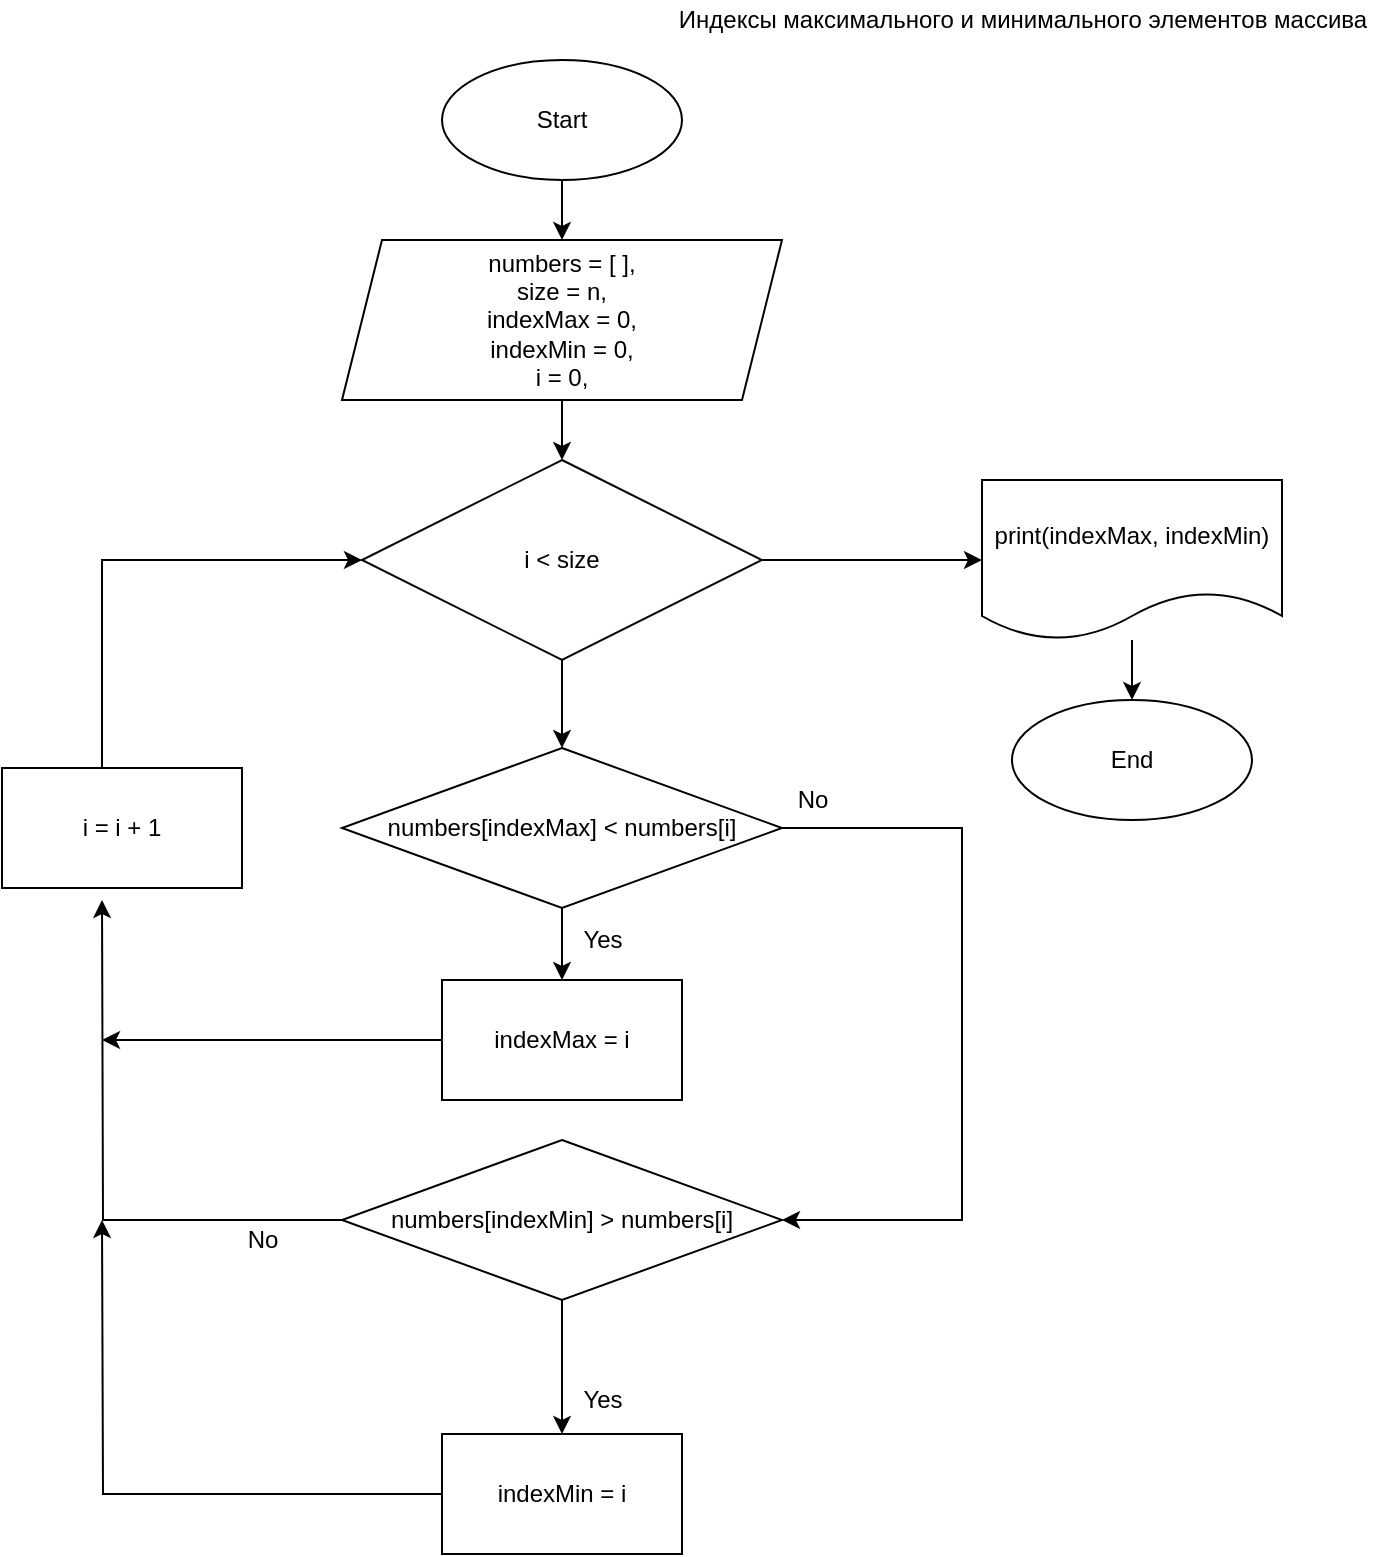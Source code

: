 <mxfile version="19.0.3" type="device" pages="2"><diagram id="ufbgfw6sbm9XKnmK66pg" name="Задача 1"><mxGraphModel dx="645" dy="865" grid="1" gridSize="10" guides="1" tooltips="1" connect="1" arrows="1" fold="1" page="1" pageScale="1" pageWidth="1169" pageHeight="827" math="0" shadow="0"><root><mxCell id="0"/><mxCell id="1" parent="0"/><mxCell id="9XfvqCnQj5y2xnpzusuX-1" style="edgeStyle=orthogonalEdgeStyle;rounded=0;orthogonalLoop=1;jettySize=auto;html=1;entryX=0;entryY=0.5;entryDx=0;entryDy=0;" edge="1" parent="1" source="9XfvqCnQj5y2xnpzusuX-2" target="9XfvqCnQj5y2xnpzusuX-9"><mxGeometry relative="1" as="geometry"><Array as="points"><mxPoint x="50" y="330"/></Array></mxGeometry></mxCell><mxCell id="9XfvqCnQj5y2xnpzusuX-2" value="i = i + 1" style="whiteSpace=wrap;html=1;" vertex="1" parent="1"><mxGeometry y="434" width="120" height="60" as="geometry"/></mxCell><mxCell id="9XfvqCnQj5y2xnpzusuX-3" value="" style="edgeStyle=orthogonalEdgeStyle;rounded=0;orthogonalLoop=1;jettySize=auto;html=1;" edge="1" parent="1" source="9XfvqCnQj5y2xnpzusuX-4" target="9XfvqCnQj5y2xnpzusuX-6"><mxGeometry relative="1" as="geometry"/></mxCell><mxCell id="9XfvqCnQj5y2xnpzusuX-4" value="Start" style="ellipse;whiteSpace=wrap;html=1;" vertex="1" parent="1"><mxGeometry x="220" y="80" width="120" height="60" as="geometry"/></mxCell><mxCell id="9XfvqCnQj5y2xnpzusuX-5" value="" style="edgeStyle=orthogonalEdgeStyle;rounded=0;orthogonalLoop=1;jettySize=auto;html=1;" edge="1" parent="1" source="9XfvqCnQj5y2xnpzusuX-6" target="9XfvqCnQj5y2xnpzusuX-9"><mxGeometry relative="1" as="geometry"/></mxCell><mxCell id="9XfvqCnQj5y2xnpzusuX-6" value="numbers = [ ],&lt;br&gt;size = n,&lt;br&gt;indexMax = 0,&lt;br&gt;indexMin = 0,&lt;br&gt;i = 0," style="shape=parallelogram;perimeter=parallelogramPerimeter;whiteSpace=wrap;html=1;fixedSize=1;" vertex="1" parent="1"><mxGeometry x="170" y="170" width="220" height="80" as="geometry"/></mxCell><mxCell id="9XfvqCnQj5y2xnpzusuX-7" value="" style="edgeStyle=orthogonalEdgeStyle;rounded=0;orthogonalLoop=1;jettySize=auto;html=1;" edge="1" parent="1" source="9XfvqCnQj5y2xnpzusuX-9" target="9XfvqCnQj5y2xnpzusuX-11"><mxGeometry relative="1" as="geometry"/></mxCell><mxCell id="9XfvqCnQj5y2xnpzusuX-8" value="" style="edgeStyle=orthogonalEdgeStyle;rounded=0;orthogonalLoop=1;jettySize=auto;html=1;" edge="1" parent="1" source="9XfvqCnQj5y2xnpzusuX-9" target="9XfvqCnQj5y2xnpzusuX-15"><mxGeometry relative="1" as="geometry"/></mxCell><mxCell id="9XfvqCnQj5y2xnpzusuX-9" value="i &amp;lt; size" style="rhombus;whiteSpace=wrap;html=1;" vertex="1" parent="1"><mxGeometry x="180" y="280" width="200" height="100" as="geometry"/></mxCell><mxCell id="9XfvqCnQj5y2xnpzusuX-10" value="" style="edgeStyle=orthogonalEdgeStyle;rounded=0;orthogonalLoop=1;jettySize=auto;html=1;" edge="1" parent="1" source="9XfvqCnQj5y2xnpzusuX-11" target="9XfvqCnQj5y2xnpzusuX-12"><mxGeometry relative="1" as="geometry"/></mxCell><mxCell id="9XfvqCnQj5y2xnpzusuX-11" value="print(indexMax, indexMin)" style="shape=document;whiteSpace=wrap;html=1;boundedLbl=1;" vertex="1" parent="1"><mxGeometry x="490" y="290" width="150" height="80" as="geometry"/></mxCell><mxCell id="9XfvqCnQj5y2xnpzusuX-12" value="End" style="ellipse;whiteSpace=wrap;html=1;" vertex="1" parent="1"><mxGeometry x="505" y="400" width="120" height="60" as="geometry"/></mxCell><mxCell id="9XfvqCnQj5y2xnpzusuX-13" value="" style="edgeStyle=orthogonalEdgeStyle;rounded=0;orthogonalLoop=1;jettySize=auto;html=1;" edge="1" parent="1" source="9XfvqCnQj5y2xnpzusuX-15" target="9XfvqCnQj5y2xnpzusuX-23"><mxGeometry relative="1" as="geometry"/></mxCell><mxCell id="glo6bSXIFY-Oup-wuW6t-2" style="edgeStyle=orthogonalEdgeStyle;rounded=0;orthogonalLoop=1;jettySize=auto;html=1;" edge="1" parent="1" source="9XfvqCnQj5y2xnpzusuX-15" target="9XfvqCnQj5y2xnpzusuX-19"><mxGeometry relative="1" as="geometry"><Array as="points"><mxPoint x="480" y="464"/><mxPoint x="480" y="660"/></Array></mxGeometry></mxCell><mxCell id="9XfvqCnQj5y2xnpzusuX-15" value="numbers[indexMax] &amp;lt; numbers[i]" style="rhombus;whiteSpace=wrap;html=1;" vertex="1" parent="1"><mxGeometry x="170" y="424" width="220" height="80" as="geometry"/></mxCell><mxCell id="9XfvqCnQj5y2xnpzusuX-16" value="No" style="text;html=1;align=center;verticalAlign=middle;resizable=0;points=[];autosize=1;strokeColor=none;fillColor=none;" vertex="1" parent="1"><mxGeometry x="390" y="440" width="30" height="20" as="geometry"/></mxCell><mxCell id="9XfvqCnQj5y2xnpzusuX-17" value="" style="edgeStyle=orthogonalEdgeStyle;rounded=0;orthogonalLoop=1;jettySize=auto;html=1;" edge="1" parent="1" source="9XfvqCnQj5y2xnpzusuX-19" target="9XfvqCnQj5y2xnpzusuX-21"><mxGeometry relative="1" as="geometry"/></mxCell><mxCell id="9XfvqCnQj5y2xnpzusuX-18" style="edgeStyle=orthogonalEdgeStyle;rounded=0;orthogonalLoop=1;jettySize=auto;html=1;" edge="1" parent="1" source="9XfvqCnQj5y2xnpzusuX-19"><mxGeometry relative="1" as="geometry"><mxPoint x="50" y="500" as="targetPoint"/></mxGeometry></mxCell><mxCell id="9XfvqCnQj5y2xnpzusuX-19" value="numbers[indexMin] &amp;gt; numbers[i]" style="rhombus;whiteSpace=wrap;html=1;" vertex="1" parent="1"><mxGeometry x="170" y="620" width="220" height="80" as="geometry"/></mxCell><mxCell id="9XfvqCnQj5y2xnpzusuX-20" style="edgeStyle=orthogonalEdgeStyle;rounded=0;orthogonalLoop=1;jettySize=auto;html=1;" edge="1" parent="1" source="9XfvqCnQj5y2xnpzusuX-21"><mxGeometry relative="1" as="geometry"><mxPoint x="50" y="660" as="targetPoint"/></mxGeometry></mxCell><mxCell id="9XfvqCnQj5y2xnpzusuX-21" value="indexMin = i" style="whiteSpace=wrap;html=1;" vertex="1" parent="1"><mxGeometry x="220" y="767" width="120" height="60" as="geometry"/></mxCell><mxCell id="glo6bSXIFY-Oup-wuW6t-1" style="edgeStyle=orthogonalEdgeStyle;rounded=0;orthogonalLoop=1;jettySize=auto;html=1;" edge="1" parent="1" source="9XfvqCnQj5y2xnpzusuX-23"><mxGeometry relative="1" as="geometry"><mxPoint x="50" y="570" as="targetPoint"/></mxGeometry></mxCell><mxCell id="9XfvqCnQj5y2xnpzusuX-23" value="indexMax = i" style="whiteSpace=wrap;html=1;" vertex="1" parent="1"><mxGeometry x="220" y="540" width="120" height="60" as="geometry"/></mxCell><mxCell id="9XfvqCnQj5y2xnpzusuX-24" value="Yes" style="text;html=1;align=center;verticalAlign=middle;resizable=0;points=[];autosize=1;strokeColor=none;fillColor=none;" vertex="1" parent="1"><mxGeometry x="280" y="510" width="40" height="20" as="geometry"/></mxCell><mxCell id="9XfvqCnQj5y2xnpzusuX-25" value="Yes" style="text;html=1;align=center;verticalAlign=middle;resizable=0;points=[];autosize=1;strokeColor=none;fillColor=none;" vertex="1" parent="1"><mxGeometry x="280" y="740" width="40" height="20" as="geometry"/></mxCell><mxCell id="9XfvqCnQj5y2xnpzusuX-26" value="No" style="text;html=1;align=center;verticalAlign=middle;resizable=0;points=[];autosize=1;strokeColor=none;fillColor=none;" vertex="1" parent="1"><mxGeometry x="115" y="660" width="30" height="20" as="geometry"/></mxCell><mxCell id="aK2BXGUVKhIsUA7iTBen-1" value="Индексы максимального и минимального элементов массива" style="text;html=1;align=center;verticalAlign=middle;resizable=0;points=[];autosize=1;strokeColor=none;fillColor=none;" vertex="1" parent="1"><mxGeometry x="330" y="50" width="360" height="20" as="geometry"/></mxCell></root></mxGraphModel></diagram><diagram id="uerPhtuCFmKn5vXzV0gf" name="Задача 2"><mxGraphModel dx="645" dy="865" grid="1" gridSize="10" guides="1" tooltips="1" connect="1" arrows="1" fold="1" page="1" pageScale="1" pageWidth="1169" pageHeight="827" math="0" shadow="0"><root><mxCell id="0"/><mxCell id="1" parent="0"/><mxCell id="Un9VvDi_333rE03456jC-1" value="" style="edgeStyle=orthogonalEdgeStyle;rounded=0;orthogonalLoop=1;jettySize=auto;html=1;" edge="1" parent="1" source="Un9VvDi_333rE03456jC-2" target="Un9VvDi_333rE03456jC-3"><mxGeometry relative="1" as="geometry"/></mxCell><mxCell id="Un9VvDi_333rE03456jC-2" value="Start" style="ellipse;whiteSpace=wrap;html=1;" vertex="1" parent="1"><mxGeometry x="220" y="80" width="120" height="60" as="geometry"/></mxCell><mxCell id="Un9VvDi_333rE03456jC-7" value="" style="edgeStyle=orthogonalEdgeStyle;rounded=0;orthogonalLoop=1;jettySize=auto;html=1;" edge="1" parent="1" source="Un9VvDi_333rE03456jC-3" target="Un9VvDi_333rE03456jC-6"><mxGeometry relative="1" as="geometry"/></mxCell><mxCell id="Un9VvDi_333rE03456jC-3" value="numbers = [ ],&lt;br&gt;size = n,&lt;br&gt;i = 0,&lt;br&gt;F = 0," style="shape=parallelogram;perimeter=parallelogramPerimeter;whiteSpace=wrap;html=1;fixedSize=1;" vertex="1" parent="1"><mxGeometry x="170" y="170" width="220" height="80" as="geometry"/></mxCell><mxCell id="Un9VvDi_333rE03456jC-14" value="" style="edgeStyle=orthogonalEdgeStyle;rounded=0;orthogonalLoop=1;jettySize=auto;html=1;" edge="1" parent="1" source="Un9VvDi_333rE03456jC-6" target="Un9VvDi_333rE03456jC-13"><mxGeometry relative="1" as="geometry"/></mxCell><mxCell id="Un9VvDi_333rE03456jC-18" value="" style="edgeStyle=orthogonalEdgeStyle;rounded=0;orthogonalLoop=1;jettySize=auto;html=1;" edge="1" parent="1" source="Un9VvDi_333rE03456jC-6" target="Un9VvDi_333rE03456jC-16"><mxGeometry relative="1" as="geometry"/></mxCell><mxCell id="Un9VvDi_333rE03456jC-6" value="i &amp;lt; size" style="rhombus;whiteSpace=wrap;html=1;" vertex="1" parent="1"><mxGeometry x="240" y="290" width="80" height="80" as="geometry"/></mxCell><mxCell id="Un9VvDi_333rE03456jC-11" value="" style="edgeStyle=orthogonalEdgeStyle;rounded=0;orthogonalLoop=1;jettySize=auto;html=1;" edge="1" parent="1" source="Un9VvDi_333rE03456jC-8" target="Un9VvDi_333rE03456jC-10"><mxGeometry relative="1" as="geometry"/></mxCell><mxCell id="Un9VvDi_333rE03456jC-8" value="print(F)" style="shape=document;whiteSpace=wrap;html=1;boundedLbl=1;" vertex="1" parent="1"><mxGeometry x="560" y="301.25" width="120" height="57.5" as="geometry"/></mxCell><mxCell id="Un9VvDi_333rE03456jC-10" value="End" style="ellipse;whiteSpace=wrap;html=1;" vertex="1" parent="1"><mxGeometry x="560" y="400" width="120" height="60" as="geometry"/></mxCell><mxCell id="Un9VvDi_333rE03456jC-12" value="Yes" style="text;html=1;align=center;verticalAlign=middle;resizable=0;points=[];autosize=1;strokeColor=none;fillColor=none;" vertex="1" parent="1"><mxGeometry x="320" y="310" width="40" height="20" as="geometry"/></mxCell><mxCell id="Un9VvDi_333rE03456jC-20" style="edgeStyle=orthogonalEdgeStyle;rounded=0;orthogonalLoop=1;jettySize=auto;html=1;entryX=0;entryY=0.5;entryDx=0;entryDy=0;" edge="1" parent="1" source="Un9VvDi_333rE03456jC-13" target="Un9VvDi_333rE03456jC-6"><mxGeometry relative="1" as="geometry"><Array as="points"><mxPoint x="200" y="430"/><mxPoint x="200" y="330"/></Array></mxGeometry></mxCell><mxCell id="Un9VvDi_333rE03456jC-13" value="F = F + numbers[i],&lt;br&gt;i = i + 1" style="whiteSpace=wrap;html=1;" vertex="1" parent="1"><mxGeometry x="220" y="400" width="120" height="60" as="geometry"/></mxCell><mxCell id="Un9VvDi_333rE03456jC-15" value="No" style="text;html=1;align=center;verticalAlign=middle;resizable=0;points=[];autosize=1;strokeColor=none;fillColor=none;" vertex="1" parent="1"><mxGeometry x="280" y="370" width="30" height="20" as="geometry"/></mxCell><mxCell id="Un9VvDi_333rE03456jC-19" value="" style="edgeStyle=orthogonalEdgeStyle;rounded=0;orthogonalLoop=1;jettySize=auto;html=1;" edge="1" parent="1" source="Un9VvDi_333rE03456jC-16" target="Un9VvDi_333rE03456jC-8"><mxGeometry relative="1" as="geometry"/></mxCell><mxCell id="Un9VvDi_333rE03456jC-16" value="F = F / size" style="whiteSpace=wrap;html=1;" vertex="1" parent="1"><mxGeometry x="380" y="300" width="120" height="60" as="geometry"/></mxCell><mxCell id="Un9VvDi_333rE03456jC-21" value="Ср. Арифметическое всех элементов массива" style="text;html=1;align=center;verticalAlign=middle;resizable=0;points=[];autosize=1;strokeColor=none;fillColor=none;" vertex="1" parent="1"><mxGeometry x="390" y="60" width="270" height="20" as="geometry"/></mxCell></root></mxGraphModel></diagram></mxfile>